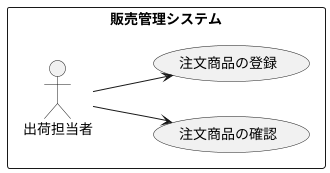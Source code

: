 @startuml ユースケース図
left to right direction
rectangle 販売管理システム{
    actor 出荷担当者
    usecase 注文商品の確認
    usecase 注文商品の登録
}
出荷担当者-->注文商品の確認
出荷担当者-->注文商品の登録

